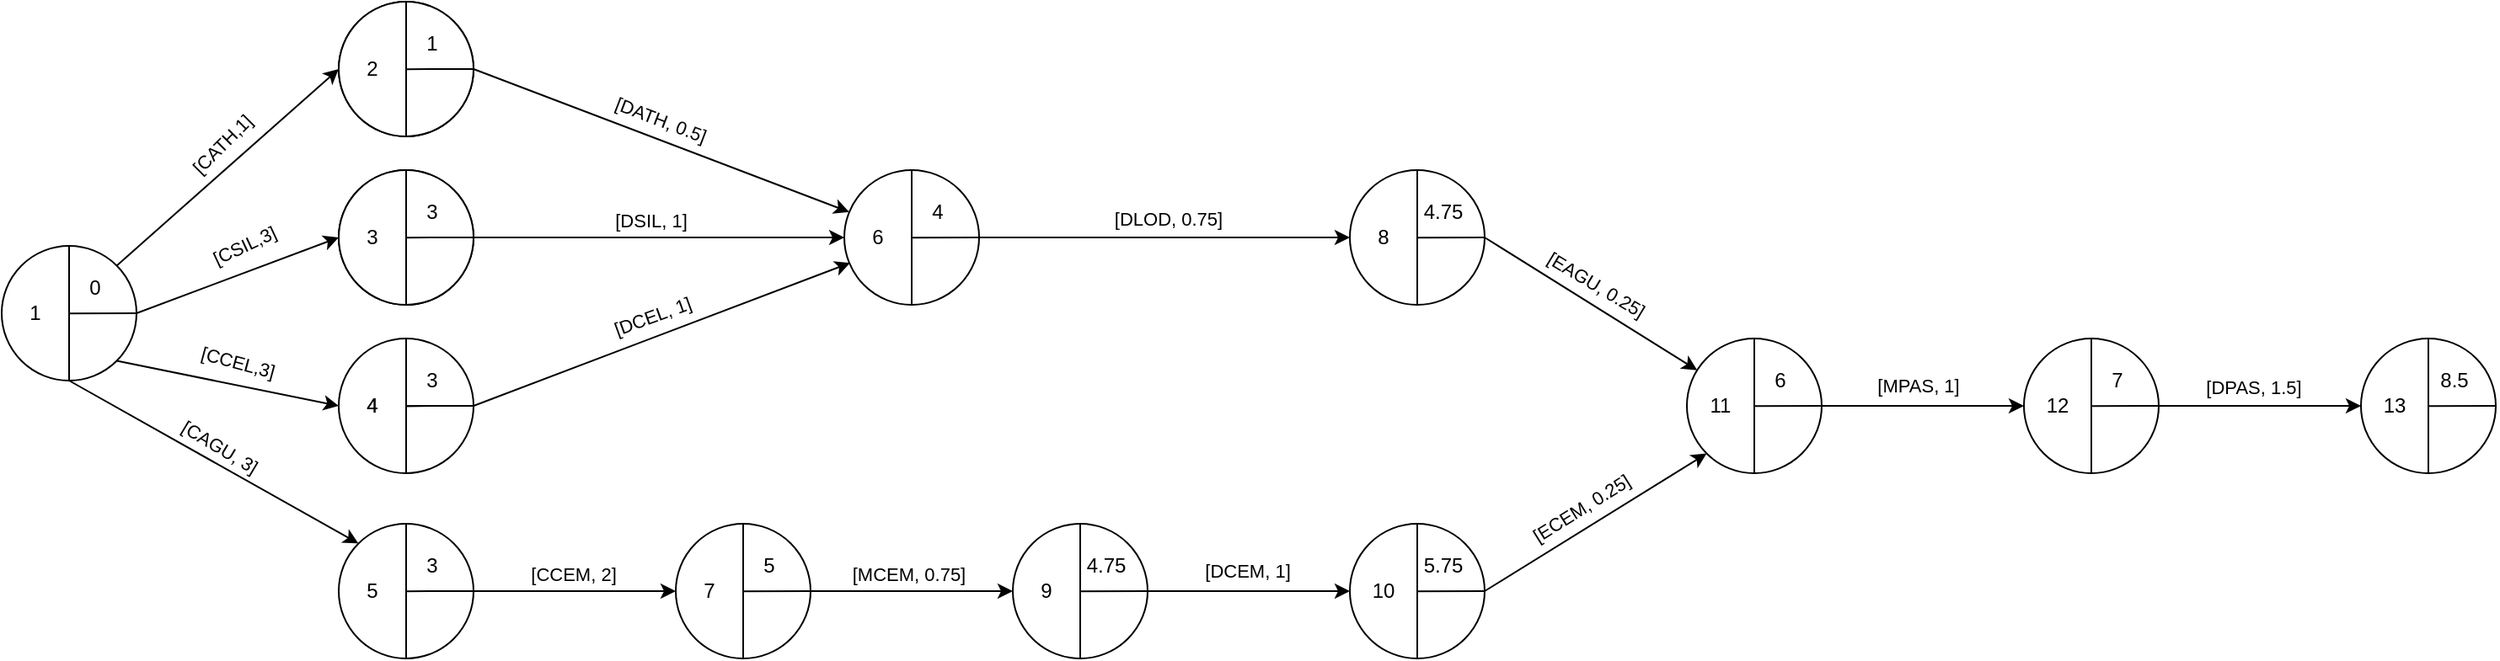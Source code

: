 <mxfile version="24.5.3" type="device">
  <diagram name="Página-1" id="ztbEaIJMpb_8b0mS4M1y">
    <mxGraphModel dx="797" dy="419" grid="1" gridSize="10" guides="1" tooltips="1" connect="1" arrows="1" fold="1" page="1" pageScale="1" pageWidth="1169" pageHeight="827" math="0" shadow="0">
      <root>
        <mxCell id="0" />
        <mxCell id="1" parent="0" />
        <mxCell id="QgQMkPNOTrtYwTF4fqQ_-2" value="" style="group" parent="1" vertex="1" connectable="0">
          <mxGeometry y="185" width="80" height="80" as="geometry" />
        </mxCell>
        <mxCell id="QgQMkPNOTrtYwTF4fqQ_-3" value="" style="shape=lineEllipse;line=vertical;perimeter=ellipsePerimeter;whiteSpace=wrap;html=1;backgroundOutline=1;" parent="QgQMkPNOTrtYwTF4fqQ_-2" vertex="1">
          <mxGeometry width="80" height="80" as="geometry" />
        </mxCell>
        <mxCell id="QgQMkPNOTrtYwTF4fqQ_-4" value="" style="endArrow=none;html=1;rounded=0;exitX=0.492;exitY=0.501;exitDx=0;exitDy=0;exitPerimeter=0;" parent="QgQMkPNOTrtYwTF4fqQ_-2" edge="1">
          <mxGeometry width="50" height="50" relative="1" as="geometry">
            <mxPoint x="40.36" y="40.08" as="sourcePoint" />
            <mxPoint x="80" y="40" as="targetPoint" />
          </mxGeometry>
        </mxCell>
        <mxCell id="QgQMkPNOTrtYwTF4fqQ_-5" value="" style="group" parent="QgQMkPNOTrtYwTF4fqQ_-2" vertex="1" connectable="0">
          <mxGeometry y="10" width="70" height="60" as="geometry" />
        </mxCell>
        <mxCell id="QgQMkPNOTrtYwTF4fqQ_-8" value="1" style="text;html=1;align=center;verticalAlign=middle;whiteSpace=wrap;rounded=0;" parent="QgQMkPNOTrtYwTF4fqQ_-5" vertex="1">
          <mxGeometry y="15" width="40" height="30" as="geometry" />
        </mxCell>
        <mxCell id="uKQ-w5EsIfPg90ZvGDUV-1" value="0" style="text;html=1;align=center;verticalAlign=middle;resizable=0;points=[];autosize=1;strokeColor=none;fillColor=none;" vertex="1" parent="QgQMkPNOTrtYwTF4fqQ_-2">
          <mxGeometry x="40" y="10" width="30" height="30" as="geometry" />
        </mxCell>
        <mxCell id="QgQMkPNOTrtYwTF4fqQ_-33" value="" style="endArrow=classic;html=1;rounded=0;exitX=1;exitY=0;exitDx=0;exitDy=0;" parent="1" source="QgQMkPNOTrtYwTF4fqQ_-3" edge="1">
          <mxGeometry width="50" height="50" relative="1" as="geometry">
            <mxPoint x="150" y="180" as="sourcePoint" />
            <mxPoint x="200" y="80" as="targetPoint" />
          </mxGeometry>
        </mxCell>
        <mxCell id="QgQMkPNOTrtYwTF4fqQ_-39" value="[CATH,1]" style="edgeLabel;html=1;align=center;verticalAlign=middle;resizable=0;points=[];rotation=-45;" parent="QgQMkPNOTrtYwTF4fqQ_-33" vertex="1" connectable="0">
          <mxGeometry x="-0.025" y="-1" relative="1" as="geometry">
            <mxPoint x="-3" y="-15" as="offset" />
          </mxGeometry>
        </mxCell>
        <mxCell id="QgQMkPNOTrtYwTF4fqQ_-34" value="" style="group" parent="1" vertex="1" connectable="0">
          <mxGeometry x="200" y="40" width="80" height="80" as="geometry" />
        </mxCell>
        <mxCell id="QgQMkPNOTrtYwTF4fqQ_-35" value="" style="shape=lineEllipse;line=vertical;perimeter=ellipsePerimeter;whiteSpace=wrap;html=1;backgroundOutline=1;" parent="QgQMkPNOTrtYwTF4fqQ_-34" vertex="1">
          <mxGeometry width="80" height="80" as="geometry" />
        </mxCell>
        <mxCell id="QgQMkPNOTrtYwTF4fqQ_-36" value="" style="endArrow=none;html=1;rounded=0;exitX=0.492;exitY=0.501;exitDx=0;exitDy=0;exitPerimeter=0;" parent="QgQMkPNOTrtYwTF4fqQ_-34" edge="1">
          <mxGeometry width="50" height="50" relative="1" as="geometry">
            <mxPoint x="40.36" y="40.08" as="sourcePoint" />
            <mxPoint x="80" y="40" as="targetPoint" />
          </mxGeometry>
        </mxCell>
        <mxCell id="QgQMkPNOTrtYwTF4fqQ_-37" value="" style="group" parent="QgQMkPNOTrtYwTF4fqQ_-34" vertex="1" connectable="0">
          <mxGeometry y="10" width="70" height="60" as="geometry" />
        </mxCell>
        <mxCell id="QgQMkPNOTrtYwTF4fqQ_-38" value="2" style="text;html=1;align=center;verticalAlign=middle;whiteSpace=wrap;rounded=0;" parent="QgQMkPNOTrtYwTF4fqQ_-37" vertex="1">
          <mxGeometry y="15" width="40" height="30" as="geometry" />
        </mxCell>
        <mxCell id="QgQMkPNOTrtYwTF4fqQ_-40" value="" style="group" parent="1" vertex="1" connectable="0">
          <mxGeometry x="200" y="140" width="80" height="80" as="geometry" />
        </mxCell>
        <mxCell id="QgQMkPNOTrtYwTF4fqQ_-41" value="" style="shape=lineEllipse;line=vertical;perimeter=ellipsePerimeter;whiteSpace=wrap;html=1;backgroundOutline=1;" parent="QgQMkPNOTrtYwTF4fqQ_-40" vertex="1">
          <mxGeometry width="80" height="80" as="geometry" />
        </mxCell>
        <mxCell id="QgQMkPNOTrtYwTF4fqQ_-42" value="" style="endArrow=none;html=1;rounded=0;exitX=0.492;exitY=0.501;exitDx=0;exitDy=0;exitPerimeter=0;" parent="QgQMkPNOTrtYwTF4fqQ_-40" edge="1">
          <mxGeometry width="50" height="50" relative="1" as="geometry">
            <mxPoint x="40.36" y="40.08" as="sourcePoint" />
            <mxPoint x="80" y="40" as="targetPoint" />
          </mxGeometry>
        </mxCell>
        <mxCell id="QgQMkPNOTrtYwTF4fqQ_-43" value="" style="group" parent="QgQMkPNOTrtYwTF4fqQ_-40" vertex="1" connectable="0">
          <mxGeometry y="10" width="70" height="60" as="geometry" />
        </mxCell>
        <mxCell id="QgQMkPNOTrtYwTF4fqQ_-44" value="3" style="text;html=1;align=center;verticalAlign=middle;whiteSpace=wrap;rounded=0;" parent="QgQMkPNOTrtYwTF4fqQ_-43" vertex="1">
          <mxGeometry y="15" width="40" height="30" as="geometry" />
        </mxCell>
        <mxCell id="QgQMkPNOTrtYwTF4fqQ_-45" value="" style="endArrow=classic;html=1;rounded=0;exitX=1;exitY=0.5;exitDx=0;exitDy=0;entryX=0;entryY=0.5;entryDx=0;entryDy=0;" parent="1" source="QgQMkPNOTrtYwTF4fqQ_-3" target="QgQMkPNOTrtYwTF4fqQ_-44" edge="1">
          <mxGeometry width="50" height="50" relative="1" as="geometry">
            <mxPoint x="150" y="180" as="sourcePoint" />
            <mxPoint x="200" y="130" as="targetPoint" />
          </mxGeometry>
        </mxCell>
        <mxCell id="QgQMkPNOTrtYwTF4fqQ_-46" value="[CSIL,3]" style="edgeLabel;html=1;align=center;verticalAlign=middle;resizable=0;points=[];rotation=-25;" parent="QgQMkPNOTrtYwTF4fqQ_-45" vertex="1" connectable="0">
          <mxGeometry x="-0.033" y="2" relative="1" as="geometry">
            <mxPoint x="6" y="-16" as="offset" />
          </mxGeometry>
        </mxCell>
        <mxCell id="QgQMkPNOTrtYwTF4fqQ_-47" value="" style="group" parent="1" vertex="1" connectable="0">
          <mxGeometry x="200" y="240" width="80" height="80" as="geometry" />
        </mxCell>
        <mxCell id="QgQMkPNOTrtYwTF4fqQ_-48" value="" style="shape=lineEllipse;line=vertical;perimeter=ellipsePerimeter;whiteSpace=wrap;html=1;backgroundOutline=1;" parent="QgQMkPNOTrtYwTF4fqQ_-47" vertex="1">
          <mxGeometry width="80" height="80" as="geometry" />
        </mxCell>
        <mxCell id="QgQMkPNOTrtYwTF4fqQ_-49" value="" style="endArrow=none;html=1;rounded=0;exitX=0.492;exitY=0.501;exitDx=0;exitDy=0;exitPerimeter=0;" parent="QgQMkPNOTrtYwTF4fqQ_-47" edge="1">
          <mxGeometry width="50" height="50" relative="1" as="geometry">
            <mxPoint x="40.36" y="40.08" as="sourcePoint" />
            <mxPoint x="80" y="40" as="targetPoint" />
          </mxGeometry>
        </mxCell>
        <mxCell id="QgQMkPNOTrtYwTF4fqQ_-50" value="" style="group" parent="QgQMkPNOTrtYwTF4fqQ_-47" vertex="1" connectable="0">
          <mxGeometry y="10" width="70" height="60" as="geometry" />
        </mxCell>
        <mxCell id="QgQMkPNOTrtYwTF4fqQ_-51" value="4" style="text;html=1;align=center;verticalAlign=middle;whiteSpace=wrap;rounded=0;" parent="QgQMkPNOTrtYwTF4fqQ_-50" vertex="1">
          <mxGeometry y="15" width="40" height="30" as="geometry" />
        </mxCell>
        <mxCell id="uKQ-w5EsIfPg90ZvGDUV-5" value="3" style="text;html=1;align=center;verticalAlign=middle;resizable=0;points=[];autosize=1;strokeColor=none;fillColor=none;" vertex="1" parent="QgQMkPNOTrtYwTF4fqQ_-47">
          <mxGeometry x="40" y="10" width="30" height="30" as="geometry" />
        </mxCell>
        <mxCell id="QgQMkPNOTrtYwTF4fqQ_-52" value="" style="endArrow=classic;html=1;rounded=0;exitX=1;exitY=1;exitDx=0;exitDy=0;entryX=0;entryY=0.5;entryDx=0;entryDy=0;" parent="1" source="QgQMkPNOTrtYwTF4fqQ_-3" target="QgQMkPNOTrtYwTF4fqQ_-51" edge="1">
          <mxGeometry width="50" height="50" relative="1" as="geometry">
            <mxPoint x="150" y="240" as="sourcePoint" />
            <mxPoint x="200" y="190" as="targetPoint" />
          </mxGeometry>
        </mxCell>
        <mxCell id="QgQMkPNOTrtYwTF4fqQ_-53" value="[CCEL,3]" style="edgeLabel;html=1;align=center;verticalAlign=middle;resizable=0;points=[];rotation=15;" parent="QgQMkPNOTrtYwTF4fqQ_-52" vertex="1" connectable="0">
          <mxGeometry x="0.127" y="1" relative="1" as="geometry">
            <mxPoint x="-3" y="-14" as="offset" />
          </mxGeometry>
        </mxCell>
        <mxCell id="QgQMkPNOTrtYwTF4fqQ_-60" value="" style="group" parent="1" vertex="1" connectable="0">
          <mxGeometry x="200" y="350" width="80" height="80" as="geometry" />
        </mxCell>
        <mxCell id="QgQMkPNOTrtYwTF4fqQ_-61" value="" style="shape=lineEllipse;line=vertical;perimeter=ellipsePerimeter;whiteSpace=wrap;html=1;backgroundOutline=1;" parent="QgQMkPNOTrtYwTF4fqQ_-60" vertex="1">
          <mxGeometry width="80" height="80" as="geometry" />
        </mxCell>
        <mxCell id="QgQMkPNOTrtYwTF4fqQ_-62" value="" style="endArrow=none;html=1;rounded=0;exitX=0.492;exitY=0.501;exitDx=0;exitDy=0;exitPerimeter=0;" parent="QgQMkPNOTrtYwTF4fqQ_-60" edge="1">
          <mxGeometry width="50" height="50" relative="1" as="geometry">
            <mxPoint x="40.36" y="40.08" as="sourcePoint" />
            <mxPoint x="80" y="40" as="targetPoint" />
          </mxGeometry>
        </mxCell>
        <mxCell id="QgQMkPNOTrtYwTF4fqQ_-63" value="" style="group" parent="QgQMkPNOTrtYwTF4fqQ_-60" vertex="1" connectable="0">
          <mxGeometry y="10" width="70" height="60" as="geometry" />
        </mxCell>
        <mxCell id="QgQMkPNOTrtYwTF4fqQ_-64" value="5" style="text;html=1;align=center;verticalAlign=middle;whiteSpace=wrap;rounded=0;" parent="QgQMkPNOTrtYwTF4fqQ_-63" vertex="1">
          <mxGeometry y="15" width="40" height="30" as="geometry" />
        </mxCell>
        <mxCell id="uKQ-w5EsIfPg90ZvGDUV-8" value="3" style="text;html=1;align=center;verticalAlign=middle;resizable=0;points=[];autosize=1;strokeColor=none;fillColor=none;" vertex="1" parent="QgQMkPNOTrtYwTF4fqQ_-60">
          <mxGeometry x="40" y="10" width="30" height="30" as="geometry" />
        </mxCell>
        <mxCell id="QgQMkPNOTrtYwTF4fqQ_-65" value="" style="endArrow=classic;html=1;rounded=0;exitX=0.5;exitY=1;exitDx=0;exitDy=0;entryX=0;entryY=0;entryDx=0;entryDy=0;" parent="1" source="QgQMkPNOTrtYwTF4fqQ_-3" target="QgQMkPNOTrtYwTF4fqQ_-61" edge="1">
          <mxGeometry width="50" height="50" relative="1" as="geometry">
            <mxPoint x="390" y="390" as="sourcePoint" />
            <mxPoint x="440" y="340" as="targetPoint" />
          </mxGeometry>
        </mxCell>
        <mxCell id="QgQMkPNOTrtYwTF4fqQ_-66" value="[CAGU, 3]" style="edgeLabel;html=1;align=center;verticalAlign=middle;resizable=0;points=[];rotation=31;" parent="QgQMkPNOTrtYwTF4fqQ_-65" vertex="1" connectable="0">
          <mxGeometry x="-0.13" relative="1" as="geometry">
            <mxPoint x="14" y="-3" as="offset" />
          </mxGeometry>
        </mxCell>
        <mxCell id="h3vyyUVWs3sO6inEHpiN-8" value="2" style="group" parent="1" vertex="1" connectable="0">
          <mxGeometry x="200" y="40" width="80" height="80" as="geometry" />
        </mxCell>
        <mxCell id="h3vyyUVWs3sO6inEHpiN-9" value="" style="shape=lineEllipse;line=vertical;perimeter=ellipsePerimeter;whiteSpace=wrap;html=1;backgroundOutline=1;" parent="h3vyyUVWs3sO6inEHpiN-8" vertex="1">
          <mxGeometry width="80" height="80" as="geometry" />
        </mxCell>
        <mxCell id="h3vyyUVWs3sO6inEHpiN-10" value="" style="endArrow=none;html=1;rounded=0;exitX=0.492;exitY=0.501;exitDx=0;exitDy=0;exitPerimeter=0;" parent="h3vyyUVWs3sO6inEHpiN-8" edge="1">
          <mxGeometry width="50" height="50" relative="1" as="geometry">
            <mxPoint x="40.36" y="40.08" as="sourcePoint" />
            <mxPoint x="80" y="40" as="targetPoint" />
          </mxGeometry>
        </mxCell>
        <mxCell id="h3vyyUVWs3sO6inEHpiN-11" value="" style="group" parent="h3vyyUVWs3sO6inEHpiN-8" vertex="1" connectable="0">
          <mxGeometry y="10" width="70" height="60" as="geometry" />
        </mxCell>
        <mxCell id="h3vyyUVWs3sO6inEHpiN-12" value="2" style="text;html=1;align=center;verticalAlign=middle;whiteSpace=wrap;rounded=0;" parent="h3vyyUVWs3sO6inEHpiN-11" vertex="1">
          <mxGeometry y="15" width="40" height="30" as="geometry" />
        </mxCell>
        <mxCell id="uKQ-w5EsIfPg90ZvGDUV-2" value="1" style="text;html=1;align=center;verticalAlign=middle;resizable=0;points=[];autosize=1;strokeColor=none;fillColor=none;" vertex="1" parent="h3vyyUVWs3sO6inEHpiN-8">
          <mxGeometry x="40" y="10" width="30" height="30" as="geometry" />
        </mxCell>
        <mxCell id="h3vyyUVWs3sO6inEHpiN-13" value="2" style="group" parent="1" vertex="1" connectable="0">
          <mxGeometry x="200" y="140" width="80" height="80" as="geometry" />
        </mxCell>
        <mxCell id="h3vyyUVWs3sO6inEHpiN-14" value="" style="shape=lineEllipse;line=vertical;perimeter=ellipsePerimeter;whiteSpace=wrap;html=1;backgroundOutline=1;" parent="h3vyyUVWs3sO6inEHpiN-13" vertex="1">
          <mxGeometry width="80" height="80" as="geometry" />
        </mxCell>
        <mxCell id="h3vyyUVWs3sO6inEHpiN-15" value="" style="endArrow=none;html=1;rounded=0;exitX=0.492;exitY=0.501;exitDx=0;exitDy=0;exitPerimeter=0;" parent="h3vyyUVWs3sO6inEHpiN-13" edge="1">
          <mxGeometry width="50" height="50" relative="1" as="geometry">
            <mxPoint x="40.36" y="40.08" as="sourcePoint" />
            <mxPoint x="80" y="40" as="targetPoint" />
          </mxGeometry>
        </mxCell>
        <mxCell id="h3vyyUVWs3sO6inEHpiN-16" value="" style="group" parent="h3vyyUVWs3sO6inEHpiN-13" vertex="1" connectable="0">
          <mxGeometry y="10" width="70" height="60" as="geometry" />
        </mxCell>
        <mxCell id="h3vyyUVWs3sO6inEHpiN-17" value="3" style="text;html=1;align=center;verticalAlign=middle;whiteSpace=wrap;rounded=0;" parent="h3vyyUVWs3sO6inEHpiN-16" vertex="1">
          <mxGeometry y="15" width="40" height="30" as="geometry" />
        </mxCell>
        <mxCell id="uKQ-w5EsIfPg90ZvGDUV-3" value="3" style="text;html=1;align=center;verticalAlign=middle;resizable=0;points=[];autosize=1;strokeColor=none;fillColor=none;" vertex="1" parent="h3vyyUVWs3sO6inEHpiN-13">
          <mxGeometry x="40" y="10" width="30" height="30" as="geometry" />
        </mxCell>
        <mxCell id="h3vyyUVWs3sO6inEHpiN-20" value="" style="endArrow=none;html=1;rounded=0;exitX=0.492;exitY=0.501;exitDx=0;exitDy=0;exitPerimeter=0;" parent="1" edge="1">
          <mxGeometry width="50" height="50" relative="1" as="geometry">
            <mxPoint x="240.36" y="280.08" as="sourcePoint" />
            <mxPoint x="280" y="280" as="targetPoint" />
          </mxGeometry>
        </mxCell>
        <mxCell id="h3vyyUVWs3sO6inEHpiN-21" value="4" style="text;html=1;align=center;verticalAlign=middle;whiteSpace=wrap;rounded=0;" parent="1" vertex="1">
          <mxGeometry x="200" y="265" width="40" height="30" as="geometry" />
        </mxCell>
        <mxCell id="h3vyyUVWs3sO6inEHpiN-31" value="" style="endArrow=classic;html=1;rounded=0;entryX=0;entryY=0.5;entryDx=0;entryDy=0;exitX=1;exitY=0.5;exitDx=0;exitDy=0;" parent="1" source="h3vyyUVWs3sO6inEHpiN-14" target="h3vyyUVWs3sO6inEHpiN-74" edge="1">
          <mxGeometry width="50" height="50" relative="1" as="geometry">
            <mxPoint x="310" y="200" as="sourcePoint" />
            <mxPoint x="430.0" y="180" as="targetPoint" />
          </mxGeometry>
        </mxCell>
        <mxCell id="h3vyyUVWs3sO6inEHpiN-32" value="[DSIL, 1]" style="edgeLabel;html=1;align=center;verticalAlign=middle;resizable=0;points=[];rotation=0;" parent="h3vyyUVWs3sO6inEHpiN-31" vertex="1" connectable="0">
          <mxGeometry x="-0.033" y="2" relative="1" as="geometry">
            <mxPoint x="-2" y="-8" as="offset" />
          </mxGeometry>
        </mxCell>
        <mxCell id="h3vyyUVWs3sO6inEHpiN-42" value="" style="endArrow=classic;html=1;rounded=0;exitX=1;exitY=0.5;exitDx=0;exitDy=0;entryX=0.043;entryY=0.689;entryDx=0;entryDy=0;entryPerimeter=0;" parent="1" source="QgQMkPNOTrtYwTF4fqQ_-48" target="h3vyyUVWs3sO6inEHpiN-71" edge="1">
          <mxGeometry width="50" height="50" relative="1" as="geometry">
            <mxPoint x="280" y="280" as="sourcePoint" />
            <mxPoint x="430" y="280" as="targetPoint" />
          </mxGeometry>
        </mxCell>
        <mxCell id="h3vyyUVWs3sO6inEHpiN-43" value="[DCEL, 1]" style="edgeLabel;html=1;align=center;verticalAlign=middle;resizable=0;points=[];rotation=-20;" parent="h3vyyUVWs3sO6inEHpiN-42" vertex="1" connectable="0">
          <mxGeometry x="-0.033" y="2" relative="1" as="geometry">
            <mxPoint x="-2" y="-10" as="offset" />
          </mxGeometry>
        </mxCell>
        <mxCell id="h3vyyUVWs3sO6inEHpiN-51" value="" style="endArrow=classic;html=1;rounded=0;exitX=1;exitY=0.5;exitDx=0;exitDy=0;entryX=0.036;entryY=0.311;entryDx=0;entryDy=0;entryPerimeter=0;" parent="1" source="h3vyyUVWs3sO6inEHpiN-9" target="h3vyyUVWs3sO6inEHpiN-71" edge="1">
          <mxGeometry width="50" height="50" relative="1" as="geometry">
            <mxPoint x="290" y="90" as="sourcePoint" />
            <mxPoint x="430.0" y="80" as="targetPoint" />
          </mxGeometry>
        </mxCell>
        <mxCell id="h3vyyUVWs3sO6inEHpiN-52" value="[DATH, 0.5]" style="edgeLabel;html=1;align=center;verticalAlign=middle;resizable=0;points=[];rotation=21;" parent="h3vyyUVWs3sO6inEHpiN-51" vertex="1" connectable="0">
          <mxGeometry x="-0.033" y="2" relative="1" as="geometry">
            <mxPoint x="2" y="-10" as="offset" />
          </mxGeometry>
        </mxCell>
        <mxCell id="h3vyyUVWs3sO6inEHpiN-63" value="" style="group" parent="1" vertex="1" connectable="0">
          <mxGeometry x="400" y="350" width="80" height="80" as="geometry" />
        </mxCell>
        <mxCell id="h3vyyUVWs3sO6inEHpiN-64" value="" style="shape=lineEllipse;line=vertical;perimeter=ellipsePerimeter;whiteSpace=wrap;html=1;backgroundOutline=1;" parent="h3vyyUVWs3sO6inEHpiN-63" vertex="1">
          <mxGeometry width="80" height="80" as="geometry" />
        </mxCell>
        <mxCell id="h3vyyUVWs3sO6inEHpiN-65" value="" style="endArrow=none;html=1;rounded=0;exitX=0.492;exitY=0.501;exitDx=0;exitDy=0;exitPerimeter=0;" parent="h3vyyUVWs3sO6inEHpiN-63" edge="1">
          <mxGeometry width="50" height="50" relative="1" as="geometry">
            <mxPoint x="40.36" y="40.08" as="sourcePoint" />
            <mxPoint x="80" y="40" as="targetPoint" />
          </mxGeometry>
        </mxCell>
        <mxCell id="h3vyyUVWs3sO6inEHpiN-66" value="" style="group" parent="h3vyyUVWs3sO6inEHpiN-63" vertex="1" connectable="0">
          <mxGeometry y="10" width="80" height="60" as="geometry" />
        </mxCell>
        <mxCell id="h3vyyUVWs3sO6inEHpiN-67" value="7" style="text;html=1;align=center;verticalAlign=middle;whiteSpace=wrap;rounded=0;" parent="h3vyyUVWs3sO6inEHpiN-66" vertex="1">
          <mxGeometry y="15" width="40" height="30" as="geometry" />
        </mxCell>
        <mxCell id="uKQ-w5EsIfPg90ZvGDUV-9" value="5" style="text;html=1;align=center;verticalAlign=middle;resizable=0;points=[];autosize=1;strokeColor=none;fillColor=none;" vertex="1" parent="h3vyyUVWs3sO6inEHpiN-66">
          <mxGeometry x="40" width="30" height="30" as="geometry" />
        </mxCell>
        <mxCell id="h3vyyUVWs3sO6inEHpiN-68" value="" style="endArrow=classic;html=1;rounded=0;entryX=0;entryY=0.5;entryDx=0;entryDy=0;exitX=1;exitY=0.5;exitDx=0;exitDy=0;" parent="1" source="QgQMkPNOTrtYwTF4fqQ_-61" target="h3vyyUVWs3sO6inEHpiN-67" edge="1">
          <mxGeometry width="50" height="50" relative="1" as="geometry">
            <mxPoint x="280" y="390" as="sourcePoint" />
            <mxPoint x="420" y="390" as="targetPoint" />
          </mxGeometry>
        </mxCell>
        <mxCell id="h3vyyUVWs3sO6inEHpiN-69" value="[CCEM, 2]" style="edgeLabel;html=1;align=center;verticalAlign=middle;resizable=0;points=[];rotation=0;" parent="h3vyyUVWs3sO6inEHpiN-68" vertex="1" connectable="0">
          <mxGeometry x="-0.033" y="2" relative="1" as="geometry">
            <mxPoint x="1" y="-8" as="offset" />
          </mxGeometry>
        </mxCell>
        <mxCell id="h3vyyUVWs3sO6inEHpiN-70" value="" style="group" parent="1" vertex="1" connectable="0">
          <mxGeometry x="500" y="140" width="80" height="80" as="geometry" />
        </mxCell>
        <mxCell id="h3vyyUVWs3sO6inEHpiN-71" value="" style="shape=lineEllipse;line=vertical;perimeter=ellipsePerimeter;whiteSpace=wrap;html=1;backgroundOutline=1;" parent="h3vyyUVWs3sO6inEHpiN-70" vertex="1">
          <mxGeometry width="80" height="80" as="geometry" />
        </mxCell>
        <mxCell id="h3vyyUVWs3sO6inEHpiN-72" value="" style="endArrow=none;html=1;rounded=0;exitX=0.492;exitY=0.501;exitDx=0;exitDy=0;exitPerimeter=0;" parent="h3vyyUVWs3sO6inEHpiN-70" edge="1">
          <mxGeometry width="50" height="50" relative="1" as="geometry">
            <mxPoint x="40.36" y="40.08" as="sourcePoint" />
            <mxPoint x="80" y="40" as="targetPoint" />
          </mxGeometry>
        </mxCell>
        <mxCell id="h3vyyUVWs3sO6inEHpiN-73" value="" style="group" parent="h3vyyUVWs3sO6inEHpiN-70" vertex="1" connectable="0">
          <mxGeometry y="10" width="70" height="60" as="geometry" />
        </mxCell>
        <mxCell id="h3vyyUVWs3sO6inEHpiN-74" value="6" style="text;html=1;align=center;verticalAlign=middle;whiteSpace=wrap;rounded=0;" parent="h3vyyUVWs3sO6inEHpiN-73" vertex="1">
          <mxGeometry y="15" width="40" height="30" as="geometry" />
        </mxCell>
        <mxCell id="uKQ-w5EsIfPg90ZvGDUV-10" value="4" style="text;html=1;align=center;verticalAlign=middle;resizable=0;points=[];autosize=1;strokeColor=none;fillColor=none;" vertex="1" parent="h3vyyUVWs3sO6inEHpiN-70">
          <mxGeometry x="40" y="10" width="30" height="30" as="geometry" />
        </mxCell>
        <mxCell id="h3vyyUVWs3sO6inEHpiN-81" value="" style="group" parent="1" vertex="1" connectable="0">
          <mxGeometry x="800" y="140" width="80" height="80" as="geometry" />
        </mxCell>
        <mxCell id="h3vyyUVWs3sO6inEHpiN-82" value="" style="shape=lineEllipse;line=vertical;perimeter=ellipsePerimeter;whiteSpace=wrap;html=1;backgroundOutline=1;" parent="h3vyyUVWs3sO6inEHpiN-81" vertex="1">
          <mxGeometry width="80" height="80" as="geometry" />
        </mxCell>
        <mxCell id="h3vyyUVWs3sO6inEHpiN-83" value="" style="endArrow=none;html=1;rounded=0;exitX=0.492;exitY=0.501;exitDx=0;exitDy=0;exitPerimeter=0;" parent="h3vyyUVWs3sO6inEHpiN-81" edge="1">
          <mxGeometry width="50" height="50" relative="1" as="geometry">
            <mxPoint x="40.36" y="40.08" as="sourcePoint" />
            <mxPoint x="80" y="40" as="targetPoint" />
          </mxGeometry>
        </mxCell>
        <mxCell id="h3vyyUVWs3sO6inEHpiN-84" value="" style="group" parent="h3vyyUVWs3sO6inEHpiN-81" vertex="1" connectable="0">
          <mxGeometry y="10" width="70" height="60" as="geometry" />
        </mxCell>
        <mxCell id="h3vyyUVWs3sO6inEHpiN-85" value="8" style="text;html=1;align=center;verticalAlign=middle;whiteSpace=wrap;rounded=0;" parent="h3vyyUVWs3sO6inEHpiN-84" vertex="1">
          <mxGeometry y="15" width="40" height="30" as="geometry" />
        </mxCell>
        <mxCell id="uKQ-w5EsIfPg90ZvGDUV-11" value="4.75" style="text;html=1;align=center;verticalAlign=middle;resizable=0;points=[];autosize=1;strokeColor=none;fillColor=none;" vertex="1" parent="h3vyyUVWs3sO6inEHpiN-81">
          <mxGeometry x="30" y="10" width="50" height="30" as="geometry" />
        </mxCell>
        <mxCell id="h3vyyUVWs3sO6inEHpiN-87" value="" style="endArrow=classic;html=1;rounded=0;exitX=1;exitY=0.5;exitDx=0;exitDy=0;" parent="1" source="h3vyyUVWs3sO6inEHpiN-71" target="h3vyyUVWs3sO6inEHpiN-82" edge="1">
          <mxGeometry width="50" height="50" relative="1" as="geometry">
            <mxPoint x="570" y="80" as="sourcePoint" />
            <mxPoint x="810" y="190" as="targetPoint" />
          </mxGeometry>
        </mxCell>
        <mxCell id="h3vyyUVWs3sO6inEHpiN-88" value="[DLOD, 0.75]" style="edgeLabel;html=1;align=center;verticalAlign=middle;resizable=0;points=[];rotation=0;" parent="h3vyyUVWs3sO6inEHpiN-87" vertex="1" connectable="0">
          <mxGeometry x="-0.033" y="2" relative="1" as="geometry">
            <mxPoint x="5" y="-9" as="offset" />
          </mxGeometry>
        </mxCell>
        <mxCell id="h3vyyUVWs3sO6inEHpiN-94" value="" style="group" parent="1" vertex="1" connectable="0">
          <mxGeometry x="600" y="350" width="80" height="80" as="geometry" />
        </mxCell>
        <mxCell id="h3vyyUVWs3sO6inEHpiN-95" value="" style="shape=lineEllipse;line=vertical;perimeter=ellipsePerimeter;whiteSpace=wrap;html=1;backgroundOutline=1;" parent="h3vyyUVWs3sO6inEHpiN-94" vertex="1">
          <mxGeometry width="80" height="80" as="geometry" />
        </mxCell>
        <mxCell id="h3vyyUVWs3sO6inEHpiN-96" value="" style="endArrow=none;html=1;rounded=0;exitX=0.492;exitY=0.501;exitDx=0;exitDy=0;exitPerimeter=0;" parent="h3vyyUVWs3sO6inEHpiN-94" edge="1">
          <mxGeometry width="50" height="50" relative="1" as="geometry">
            <mxPoint x="40.36" y="40.08" as="sourcePoint" />
            <mxPoint x="80" y="40" as="targetPoint" />
          </mxGeometry>
        </mxCell>
        <mxCell id="h3vyyUVWs3sO6inEHpiN-97" value="" style="group" parent="h3vyyUVWs3sO6inEHpiN-94" vertex="1" connectable="0">
          <mxGeometry y="10" width="70" height="60" as="geometry" />
        </mxCell>
        <mxCell id="h3vyyUVWs3sO6inEHpiN-98" value="9" style="text;html=1;align=center;verticalAlign=middle;whiteSpace=wrap;rounded=0;" parent="h3vyyUVWs3sO6inEHpiN-97" vertex="1">
          <mxGeometry y="15" width="40" height="30" as="geometry" />
        </mxCell>
        <mxCell id="uKQ-w5EsIfPg90ZvGDUV-12" value="4.75" style="text;html=1;align=center;verticalAlign=middle;resizable=0;points=[];autosize=1;strokeColor=none;fillColor=none;" vertex="1" parent="h3vyyUVWs3sO6inEHpiN-94">
          <mxGeometry x="30" y="10" width="50" height="30" as="geometry" />
        </mxCell>
        <mxCell id="h3vyyUVWs3sO6inEHpiN-100" value="" style="endArrow=classic;html=1;rounded=0;exitX=1;exitY=0.5;exitDx=0;exitDy=0;" parent="1" source="h3vyyUVWs3sO6inEHpiN-82" target="h3vyyUVWs3sO6inEHpiN-128" edge="1">
          <mxGeometry width="50" height="50" relative="1" as="geometry">
            <mxPoint x="560" y="190" as="sourcePoint" />
            <mxPoint x="810" y="100" as="targetPoint" />
          </mxGeometry>
        </mxCell>
        <mxCell id="h3vyyUVWs3sO6inEHpiN-101" value="[EAGU, 0.25]" style="edgeLabel;html=1;align=center;verticalAlign=middle;resizable=0;points=[];rotation=31;" parent="h3vyyUVWs3sO6inEHpiN-100" vertex="1" connectable="0">
          <mxGeometry x="-0.033" y="2" relative="1" as="geometry">
            <mxPoint x="4" y="-9" as="offset" />
          </mxGeometry>
        </mxCell>
        <mxCell id="h3vyyUVWs3sO6inEHpiN-112" value="" style="endArrow=classic;html=1;rounded=0;exitX=1;exitY=0.5;exitDx=0;exitDy=0;" parent="1" source="h3vyyUVWs3sO6inEHpiN-64" target="h3vyyUVWs3sO6inEHpiN-95" edge="1">
          <mxGeometry width="50" height="50" relative="1" as="geometry">
            <mxPoint x="560" y="190" as="sourcePoint" />
            <mxPoint x="850.0" y="390.0" as="targetPoint" />
          </mxGeometry>
        </mxCell>
        <mxCell id="h3vyyUVWs3sO6inEHpiN-113" value="[MCEM, 0.75]" style="edgeLabel;html=1;align=center;verticalAlign=middle;resizable=0;points=[];rotation=0;" parent="h3vyyUVWs3sO6inEHpiN-112" vertex="1" connectable="0">
          <mxGeometry x="-0.033" y="2" relative="1" as="geometry">
            <mxPoint y="-8" as="offset" />
          </mxGeometry>
        </mxCell>
        <mxCell id="h3vyyUVWs3sO6inEHpiN-115" value="" style="group" parent="1" vertex="1" connectable="0">
          <mxGeometry x="800" y="350" width="80" height="80" as="geometry" />
        </mxCell>
        <mxCell id="h3vyyUVWs3sO6inEHpiN-116" value="" style="shape=lineEllipse;line=vertical;perimeter=ellipsePerimeter;whiteSpace=wrap;html=1;backgroundOutline=1;" parent="h3vyyUVWs3sO6inEHpiN-115" vertex="1">
          <mxGeometry width="80" height="80" as="geometry" />
        </mxCell>
        <mxCell id="h3vyyUVWs3sO6inEHpiN-117" value="" style="endArrow=none;html=1;rounded=0;exitX=0.492;exitY=0.501;exitDx=0;exitDy=0;exitPerimeter=0;" parent="h3vyyUVWs3sO6inEHpiN-115" edge="1">
          <mxGeometry width="50" height="50" relative="1" as="geometry">
            <mxPoint x="40.36" y="40.08" as="sourcePoint" />
            <mxPoint x="80" y="40" as="targetPoint" />
          </mxGeometry>
        </mxCell>
        <mxCell id="h3vyyUVWs3sO6inEHpiN-118" value="" style="group" parent="h3vyyUVWs3sO6inEHpiN-115" vertex="1" connectable="0">
          <mxGeometry y="10" width="70" height="60" as="geometry" />
        </mxCell>
        <mxCell id="h3vyyUVWs3sO6inEHpiN-119" value="10" style="text;html=1;align=center;verticalAlign=middle;whiteSpace=wrap;rounded=0;" parent="h3vyyUVWs3sO6inEHpiN-118" vertex="1">
          <mxGeometry y="15" width="40" height="30" as="geometry" />
        </mxCell>
        <mxCell id="uKQ-w5EsIfPg90ZvGDUV-14" value="5.75" style="text;html=1;align=center;verticalAlign=middle;resizable=0;points=[];autosize=1;strokeColor=none;fillColor=none;" vertex="1" parent="h3vyyUVWs3sO6inEHpiN-115">
          <mxGeometry x="30" y="10" width="50" height="30" as="geometry" />
        </mxCell>
        <mxCell id="h3vyyUVWs3sO6inEHpiN-120" value="" style="endArrow=classic;html=1;rounded=0;exitX=1;exitY=0.5;exitDx=0;exitDy=0;" parent="1" source="h3vyyUVWs3sO6inEHpiN-95" target="h3vyyUVWs3sO6inEHpiN-116" edge="1">
          <mxGeometry width="50" height="50" relative="1" as="geometry">
            <mxPoint x="740" y="190" as="sourcePoint" />
            <mxPoint x="820" y="110" as="targetPoint" />
          </mxGeometry>
        </mxCell>
        <mxCell id="h3vyyUVWs3sO6inEHpiN-121" value="[DCEM, 1]" style="edgeLabel;html=1;align=center;verticalAlign=middle;resizable=0;points=[];rotation=0;" parent="h3vyyUVWs3sO6inEHpiN-120" vertex="1" connectable="0">
          <mxGeometry x="-0.033" y="2" relative="1" as="geometry">
            <mxPoint x="1" y="-10" as="offset" />
          </mxGeometry>
        </mxCell>
        <mxCell id="h3vyyUVWs3sO6inEHpiN-127" value="" style="group" parent="1" vertex="1" connectable="0">
          <mxGeometry x="1000" y="240" width="80" height="80" as="geometry" />
        </mxCell>
        <mxCell id="h3vyyUVWs3sO6inEHpiN-128" value="" style="shape=lineEllipse;line=vertical;perimeter=ellipsePerimeter;whiteSpace=wrap;html=1;backgroundOutline=1;" parent="h3vyyUVWs3sO6inEHpiN-127" vertex="1">
          <mxGeometry width="80" height="80" as="geometry" />
        </mxCell>
        <mxCell id="h3vyyUVWs3sO6inEHpiN-129" value="" style="endArrow=none;html=1;rounded=0;exitX=0.492;exitY=0.501;exitDx=0;exitDy=0;exitPerimeter=0;" parent="h3vyyUVWs3sO6inEHpiN-127" edge="1">
          <mxGeometry width="50" height="50" relative="1" as="geometry">
            <mxPoint x="40.36" y="40.08" as="sourcePoint" />
            <mxPoint x="80" y="40" as="targetPoint" />
          </mxGeometry>
        </mxCell>
        <mxCell id="h3vyyUVWs3sO6inEHpiN-130" value="" style="group" parent="h3vyyUVWs3sO6inEHpiN-127" vertex="1" connectable="0">
          <mxGeometry y="10" width="70" height="60" as="geometry" />
        </mxCell>
        <mxCell id="h3vyyUVWs3sO6inEHpiN-131" value="11" style="text;html=1;align=center;verticalAlign=middle;whiteSpace=wrap;rounded=0;" parent="h3vyyUVWs3sO6inEHpiN-130" vertex="1">
          <mxGeometry y="15" width="40" height="30" as="geometry" />
        </mxCell>
        <mxCell id="uKQ-w5EsIfPg90ZvGDUV-15" value="6" style="text;html=1;align=center;verticalAlign=middle;resizable=0;points=[];autosize=1;strokeColor=none;fillColor=none;" vertex="1" parent="h3vyyUVWs3sO6inEHpiN-127">
          <mxGeometry x="40" y="10" width="30" height="30" as="geometry" />
        </mxCell>
        <mxCell id="h3vyyUVWs3sO6inEHpiN-137" value="" style="endArrow=classic;html=1;rounded=0;exitX=1;exitY=0.5;exitDx=0;exitDy=0;entryX=0;entryY=1;entryDx=0;entryDy=0;" parent="1" source="h3vyyUVWs3sO6inEHpiN-116" target="h3vyyUVWs3sO6inEHpiN-128" edge="1">
          <mxGeometry width="50" height="50" relative="1" as="geometry">
            <mxPoint x="780" y="383" as="sourcePoint" />
            <mxPoint x="1000" y="320" as="targetPoint" />
          </mxGeometry>
        </mxCell>
        <mxCell id="h3vyyUVWs3sO6inEHpiN-138" value="[ECEM, 0.25]" style="edgeLabel;html=1;align=center;verticalAlign=middle;resizable=0;points=[];rotation=-32;" parent="h3vyyUVWs3sO6inEHpiN-137" vertex="1" connectable="0">
          <mxGeometry x="-0.033" y="2" relative="1" as="geometry">
            <mxPoint x="-6" y="-8" as="offset" />
          </mxGeometry>
        </mxCell>
        <mxCell id="h3vyyUVWs3sO6inEHpiN-141" value="" style="group" parent="1" vertex="1" connectable="0">
          <mxGeometry x="1200" y="240" width="80" height="80" as="geometry" />
        </mxCell>
        <mxCell id="h3vyyUVWs3sO6inEHpiN-142" value="" style="shape=lineEllipse;line=vertical;perimeter=ellipsePerimeter;whiteSpace=wrap;html=1;backgroundOutline=1;" parent="h3vyyUVWs3sO6inEHpiN-141" vertex="1">
          <mxGeometry width="80" height="80" as="geometry" />
        </mxCell>
        <mxCell id="h3vyyUVWs3sO6inEHpiN-143" value="" style="endArrow=none;html=1;rounded=0;exitX=0.492;exitY=0.501;exitDx=0;exitDy=0;exitPerimeter=0;" parent="h3vyyUVWs3sO6inEHpiN-141" edge="1">
          <mxGeometry width="50" height="50" relative="1" as="geometry">
            <mxPoint x="40.36" y="40.08" as="sourcePoint" />
            <mxPoint x="80" y="40" as="targetPoint" />
          </mxGeometry>
        </mxCell>
        <mxCell id="h3vyyUVWs3sO6inEHpiN-144" value="" style="group" parent="h3vyyUVWs3sO6inEHpiN-141" vertex="1" connectable="0">
          <mxGeometry y="10" width="70" height="60" as="geometry" />
        </mxCell>
        <mxCell id="h3vyyUVWs3sO6inEHpiN-145" value="12" style="text;html=1;align=center;verticalAlign=middle;whiteSpace=wrap;rounded=0;" parent="h3vyyUVWs3sO6inEHpiN-144" vertex="1">
          <mxGeometry y="15" width="40" height="30" as="geometry" />
        </mxCell>
        <mxCell id="uKQ-w5EsIfPg90ZvGDUV-16" value="7" style="text;html=1;align=center;verticalAlign=middle;resizable=0;points=[];autosize=1;strokeColor=none;fillColor=none;" vertex="1" parent="h3vyyUVWs3sO6inEHpiN-141">
          <mxGeometry x="40" y="10" width="30" height="30" as="geometry" />
        </mxCell>
        <mxCell id="h3vyyUVWs3sO6inEHpiN-146" value="" style="endArrow=classic;html=1;rounded=0;exitX=1;exitY=0.5;exitDx=0;exitDy=0;" parent="1" source="h3vyyUVWs3sO6inEHpiN-128" target="h3vyyUVWs3sO6inEHpiN-142" edge="1">
          <mxGeometry width="50" height="50" relative="1" as="geometry">
            <mxPoint x="740" y="190" as="sourcePoint" />
            <mxPoint x="1010" y="164" as="targetPoint" />
          </mxGeometry>
        </mxCell>
        <mxCell id="h3vyyUVWs3sO6inEHpiN-147" value="[MPAS, 1]" style="edgeLabel;html=1;align=center;verticalAlign=middle;resizable=0;points=[];rotation=0;" parent="h3vyyUVWs3sO6inEHpiN-146" vertex="1" connectable="0">
          <mxGeometry x="-0.033" y="2" relative="1" as="geometry">
            <mxPoint x="-1" y="-10" as="offset" />
          </mxGeometry>
        </mxCell>
        <mxCell id="h3vyyUVWs3sO6inEHpiN-152" value="" style="group" parent="1" vertex="1" connectable="0">
          <mxGeometry x="1400" y="240" width="80" height="80" as="geometry" />
        </mxCell>
        <mxCell id="h3vyyUVWs3sO6inEHpiN-153" value="" style="shape=lineEllipse;line=vertical;perimeter=ellipsePerimeter;whiteSpace=wrap;html=1;backgroundOutline=1;" parent="h3vyyUVWs3sO6inEHpiN-152" vertex="1">
          <mxGeometry width="80" height="80" as="geometry" />
        </mxCell>
        <mxCell id="h3vyyUVWs3sO6inEHpiN-154" value="" style="endArrow=none;html=1;rounded=0;exitX=0.492;exitY=0.501;exitDx=0;exitDy=0;exitPerimeter=0;" parent="h3vyyUVWs3sO6inEHpiN-152" edge="1">
          <mxGeometry width="50" height="50" relative="1" as="geometry">
            <mxPoint x="40.36" y="40.08" as="sourcePoint" />
            <mxPoint x="80" y="40" as="targetPoint" />
          </mxGeometry>
        </mxCell>
        <mxCell id="h3vyyUVWs3sO6inEHpiN-155" value="" style="group" parent="h3vyyUVWs3sO6inEHpiN-152" vertex="1" connectable="0">
          <mxGeometry y="10" width="80" height="60" as="geometry" />
        </mxCell>
        <mxCell id="h3vyyUVWs3sO6inEHpiN-156" value="13" style="text;html=1;align=center;verticalAlign=middle;whiteSpace=wrap;rounded=0;" parent="h3vyyUVWs3sO6inEHpiN-155" vertex="1">
          <mxGeometry y="15" width="40" height="30" as="geometry" />
        </mxCell>
        <mxCell id="uKQ-w5EsIfPg90ZvGDUV-17" value="8.5" style="text;html=1;align=center;verticalAlign=middle;resizable=0;points=[];autosize=1;strokeColor=none;fillColor=none;" vertex="1" parent="h3vyyUVWs3sO6inEHpiN-152">
          <mxGeometry x="35" y="10" width="40" height="30" as="geometry" />
        </mxCell>
        <mxCell id="h3vyyUVWs3sO6inEHpiN-162" value="" style="endArrow=classic;html=1;rounded=0;exitX=1;exitY=0.5;exitDx=0;exitDy=0;" parent="1" source="h3vyyUVWs3sO6inEHpiN-142" target="h3vyyUVWs3sO6inEHpiN-153" edge="1">
          <mxGeometry width="50" height="50" relative="1" as="geometry">
            <mxPoint x="1270" y="150" as="sourcePoint" />
            <mxPoint x="1200" y="160" as="targetPoint" />
          </mxGeometry>
        </mxCell>
        <mxCell id="h3vyyUVWs3sO6inEHpiN-163" value="[DPAS, 1.5]" style="edgeLabel;html=1;align=center;verticalAlign=middle;resizable=0;points=[];rotation=0;" parent="h3vyyUVWs3sO6inEHpiN-162" vertex="1" connectable="0">
          <mxGeometry x="-0.033" y="2" relative="1" as="geometry">
            <mxPoint x="-2" y="-9" as="offset" />
          </mxGeometry>
        </mxCell>
      </root>
    </mxGraphModel>
  </diagram>
</mxfile>
